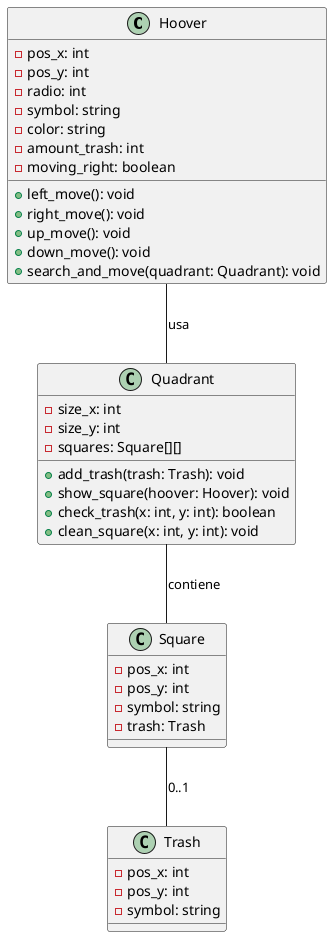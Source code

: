 @startuml

class Hoover {
    - pos_x: int
    - pos_y: int
    - radio: int
    - symbol: string
    - color: string
    - amount_trash: int
    - moving_right: boolean
    + left_move(): void
    + right_move(): void
    + up_move(): void
    + down_move(): void
    + search_and_move(quadrant: Quadrant): void
}

class Quadrant {
    - size_x: int
    - size_y: int
    - squares: Square[][]
    + add_trash(trash: Trash): void
    + show_square(hoover: Hoover): void
    + check_trash(x: int, y: int): boolean
    + clean_square(x: int, y: int): void
}

class Square {
    - pos_x: int
    - pos_y: int
    - symbol: string
    - trash: Trash
}

class Trash {
    - pos_x: int
    - pos_y: int
    - symbol: string
}

Hoover -- Quadrant : usa
Quadrant -- Square : contiene
Square -- Trash : "0..1"

@enduml
